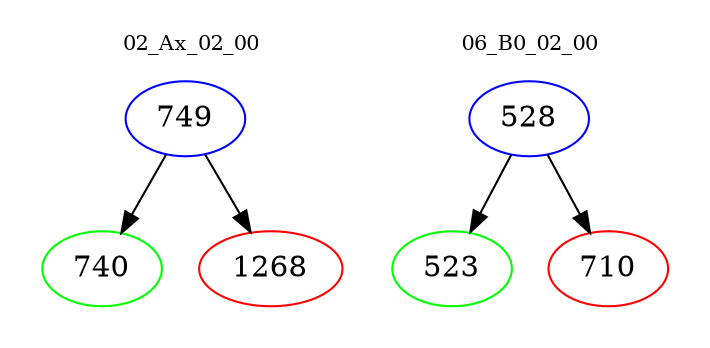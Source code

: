 digraph{
subgraph cluster_0 {
color = white
label = "02_Ax_02_00";
fontsize=10;
T0_749 [label="749", color="blue"]
T0_749 -> T0_740 [color="black"]
T0_740 [label="740", color="green"]
T0_749 -> T0_1268 [color="black"]
T0_1268 [label="1268", color="red"]
}
subgraph cluster_1 {
color = white
label = "06_B0_02_00";
fontsize=10;
T1_528 [label="528", color="blue"]
T1_528 -> T1_523 [color="black"]
T1_523 [label="523", color="green"]
T1_528 -> T1_710 [color="black"]
T1_710 [label="710", color="red"]
}
}

